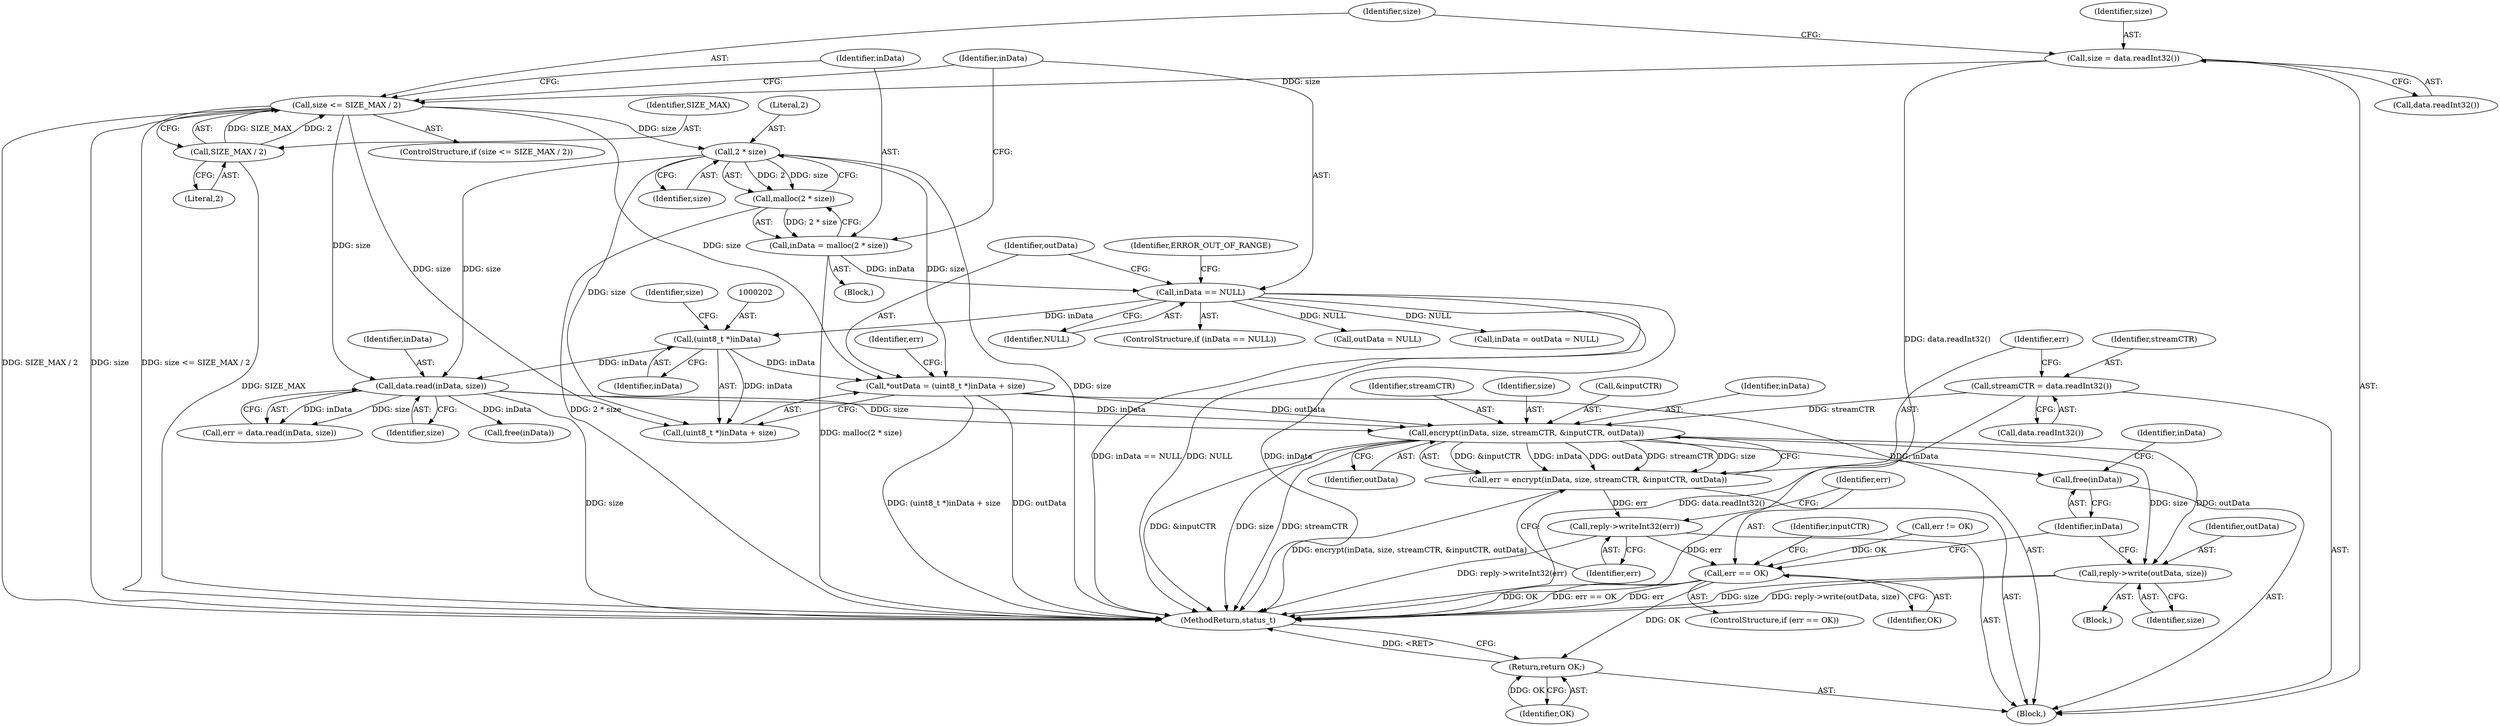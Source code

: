 digraph "0_Android_9667e3eff2d34c3797c3b529370de47b2c1f1bf6@API" {
"1000229" [label="(Call,encrypt(inData, size, streamCTR, &inputCTR, outData))"];
"1000208" [label="(Call,data.read(inData, size))"];
"1000201" [label="(Call,(uint8_t *)inData)"];
"1000189" [label="(Call,inData == NULL)"];
"1000182" [label="(Call,inData = malloc(2 * size))"];
"1000184" [label="(Call,malloc(2 * size))"];
"1000185" [label="(Call,2 * size)"];
"1000176" [label="(Call,size <= SIZE_MAX / 2)"];
"1000172" [label="(Call,size = data.readInt32())"];
"1000178" [label="(Call,SIZE_MAX / 2)"];
"1000223" [label="(Call,streamCTR = data.readInt32())"];
"1000198" [label="(Call,*outData = (uint8_t *)inData + size)"];
"1000227" [label="(Call,err = encrypt(inData, size, streamCTR, &inputCTR, outData))"];
"1000236" [label="(Call,reply->writeInt32(err))"];
"1000239" [label="(Call,err == OK)"];
"1000255" [label="(Return,return OK;)"];
"1000245" [label="(Call,reply->write(outData, size))"];
"1000248" [label="(Call,free(inData))"];
"1000188" [label="(ControlStructure,if (inData == NULL))"];
"1000187" [label="(Identifier,size)"];
"1000206" [label="(Call,err = data.read(inData, size))"];
"1000177" [label="(Identifier,size)"];
"1000210" [label="(Identifier,size)"];
"1000239" [label="(Call,err == OK)"];
"1000212" [label="(Call,err != OK)"];
"1000235" [label="(Identifier,outData)"];
"1000203" [label="(Identifier,inData)"];
"1000248" [label="(Call,free(inData))"];
"1000251" [label="(Identifier,inData)"];
"1000208" [label="(Call,data.read(inData, size))"];
"1000181" [label="(Block,)"];
"1000175" [label="(ControlStructure,if (size <= SIZE_MAX / 2))"];
"1000242" [label="(Block,)"];
"1000244" [label="(Identifier,inputCTR)"];
"1000249" [label="(Identifier,inData)"];
"1000190" [label="(Identifier,inData)"];
"1000237" [label="(Identifier,err)"];
"1000246" [label="(Identifier,outData)"];
"1000233" [label="(Call,&inputCTR)"];
"1000240" [label="(Identifier,err)"];
"1000173" [label="(Identifier,size)"];
"1000228" [label="(Identifier,err)"];
"1000179" [label="(Identifier,SIZE_MAX)"];
"1000230" [label="(Identifier,inData)"];
"1000172" [label="(Call,size = data.readInt32())"];
"1000229" [label="(Call,encrypt(inData, size, streamCTR, &inputCTR, outData))"];
"1000241" [label="(Identifier,OK)"];
"1000189" [label="(Call,inData == NULL)"];
"1000232" [label="(Identifier,streamCTR)"];
"1000227" [label="(Call,err = encrypt(inData, size, streamCTR, &inputCTR, outData))"];
"1000201" [label="(Call,(uint8_t *)inData)"];
"1000182" [label="(Call,inData = malloc(2 * size))"];
"1000207" [label="(Identifier,err)"];
"1000216" [label="(Call,free(inData))"];
"1000183" [label="(Identifier,inData)"];
"1000200" [label="(Call,(uint8_t *)inData + size)"];
"1000194" [label="(Identifier,ERROR_OUT_OF_RANGE)"];
"1000184" [label="(Call,malloc(2 * size))"];
"1000170" [label="(Block,)"];
"1000238" [label="(ControlStructure,if (err == OK))"];
"1000199" [label="(Identifier,outData)"];
"1000256" [label="(Identifier,OK)"];
"1000209" [label="(Identifier,inData)"];
"1000407" [label="(MethodReturn,status_t)"];
"1000245" [label="(Call,reply->write(outData, size))"];
"1000255" [label="(Return,return OK;)"];
"1000176" [label="(Call,size <= SIZE_MAX / 2)"];
"1000204" [label="(Identifier,size)"];
"1000224" [label="(Identifier,streamCTR)"];
"1000231" [label="(Identifier,size)"];
"1000236" [label="(Call,reply->writeInt32(err))"];
"1000174" [label="(Call,data.readInt32())"];
"1000223" [label="(Call,streamCTR = data.readInt32())"];
"1000186" [label="(Literal,2)"];
"1000225" [label="(Call,data.readInt32())"];
"1000252" [label="(Call,outData = NULL)"];
"1000178" [label="(Call,SIZE_MAX / 2)"];
"1000250" [label="(Call,inData = outData = NULL)"];
"1000247" [label="(Identifier,size)"];
"1000180" [label="(Literal,2)"];
"1000185" [label="(Call,2 * size)"];
"1000198" [label="(Call,*outData = (uint8_t *)inData + size)"];
"1000191" [label="(Identifier,NULL)"];
"1000229" -> "1000227"  [label="AST: "];
"1000229" -> "1000235"  [label="CFG: "];
"1000230" -> "1000229"  [label="AST: "];
"1000231" -> "1000229"  [label="AST: "];
"1000232" -> "1000229"  [label="AST: "];
"1000233" -> "1000229"  [label="AST: "];
"1000235" -> "1000229"  [label="AST: "];
"1000227" -> "1000229"  [label="CFG: "];
"1000229" -> "1000407"  [label="DDG: &inputCTR"];
"1000229" -> "1000407"  [label="DDG: size"];
"1000229" -> "1000407"  [label="DDG: streamCTR"];
"1000229" -> "1000227"  [label="DDG: &inputCTR"];
"1000229" -> "1000227"  [label="DDG: inData"];
"1000229" -> "1000227"  [label="DDG: outData"];
"1000229" -> "1000227"  [label="DDG: streamCTR"];
"1000229" -> "1000227"  [label="DDG: size"];
"1000208" -> "1000229"  [label="DDG: inData"];
"1000208" -> "1000229"  [label="DDG: size"];
"1000223" -> "1000229"  [label="DDG: streamCTR"];
"1000198" -> "1000229"  [label="DDG: outData"];
"1000229" -> "1000245"  [label="DDG: outData"];
"1000229" -> "1000245"  [label="DDG: size"];
"1000229" -> "1000248"  [label="DDG: inData"];
"1000208" -> "1000206"  [label="AST: "];
"1000208" -> "1000210"  [label="CFG: "];
"1000209" -> "1000208"  [label="AST: "];
"1000210" -> "1000208"  [label="AST: "];
"1000206" -> "1000208"  [label="CFG: "];
"1000208" -> "1000407"  [label="DDG: size"];
"1000208" -> "1000206"  [label="DDG: inData"];
"1000208" -> "1000206"  [label="DDG: size"];
"1000201" -> "1000208"  [label="DDG: inData"];
"1000185" -> "1000208"  [label="DDG: size"];
"1000176" -> "1000208"  [label="DDG: size"];
"1000208" -> "1000216"  [label="DDG: inData"];
"1000201" -> "1000200"  [label="AST: "];
"1000201" -> "1000203"  [label="CFG: "];
"1000202" -> "1000201"  [label="AST: "];
"1000203" -> "1000201"  [label="AST: "];
"1000204" -> "1000201"  [label="CFG: "];
"1000201" -> "1000198"  [label="DDG: inData"];
"1000201" -> "1000200"  [label="DDG: inData"];
"1000189" -> "1000201"  [label="DDG: inData"];
"1000189" -> "1000188"  [label="AST: "];
"1000189" -> "1000191"  [label="CFG: "];
"1000190" -> "1000189"  [label="AST: "];
"1000191" -> "1000189"  [label="AST: "];
"1000194" -> "1000189"  [label="CFG: "];
"1000199" -> "1000189"  [label="CFG: "];
"1000189" -> "1000407"  [label="DDG: inData"];
"1000189" -> "1000407"  [label="DDG: inData == NULL"];
"1000189" -> "1000407"  [label="DDG: NULL"];
"1000182" -> "1000189"  [label="DDG: inData"];
"1000189" -> "1000250"  [label="DDG: NULL"];
"1000189" -> "1000252"  [label="DDG: NULL"];
"1000182" -> "1000181"  [label="AST: "];
"1000182" -> "1000184"  [label="CFG: "];
"1000183" -> "1000182"  [label="AST: "];
"1000184" -> "1000182"  [label="AST: "];
"1000190" -> "1000182"  [label="CFG: "];
"1000182" -> "1000407"  [label="DDG: malloc(2 * size)"];
"1000184" -> "1000182"  [label="DDG: 2 * size"];
"1000184" -> "1000185"  [label="CFG: "];
"1000185" -> "1000184"  [label="AST: "];
"1000184" -> "1000407"  [label="DDG: 2 * size"];
"1000185" -> "1000184"  [label="DDG: 2"];
"1000185" -> "1000184"  [label="DDG: size"];
"1000185" -> "1000187"  [label="CFG: "];
"1000186" -> "1000185"  [label="AST: "];
"1000187" -> "1000185"  [label="AST: "];
"1000185" -> "1000407"  [label="DDG: size"];
"1000176" -> "1000185"  [label="DDG: size"];
"1000185" -> "1000198"  [label="DDG: size"];
"1000185" -> "1000200"  [label="DDG: size"];
"1000176" -> "1000175"  [label="AST: "];
"1000176" -> "1000178"  [label="CFG: "];
"1000177" -> "1000176"  [label="AST: "];
"1000178" -> "1000176"  [label="AST: "];
"1000183" -> "1000176"  [label="CFG: "];
"1000190" -> "1000176"  [label="CFG: "];
"1000176" -> "1000407"  [label="DDG: SIZE_MAX / 2"];
"1000176" -> "1000407"  [label="DDG: size <= SIZE_MAX / 2"];
"1000176" -> "1000407"  [label="DDG: size"];
"1000172" -> "1000176"  [label="DDG: size"];
"1000178" -> "1000176"  [label="DDG: SIZE_MAX"];
"1000178" -> "1000176"  [label="DDG: 2"];
"1000176" -> "1000198"  [label="DDG: size"];
"1000176" -> "1000200"  [label="DDG: size"];
"1000172" -> "1000170"  [label="AST: "];
"1000172" -> "1000174"  [label="CFG: "];
"1000173" -> "1000172"  [label="AST: "];
"1000174" -> "1000172"  [label="AST: "];
"1000177" -> "1000172"  [label="CFG: "];
"1000172" -> "1000407"  [label="DDG: data.readInt32()"];
"1000178" -> "1000180"  [label="CFG: "];
"1000179" -> "1000178"  [label="AST: "];
"1000180" -> "1000178"  [label="AST: "];
"1000178" -> "1000407"  [label="DDG: SIZE_MAX"];
"1000223" -> "1000170"  [label="AST: "];
"1000223" -> "1000225"  [label="CFG: "];
"1000224" -> "1000223"  [label="AST: "];
"1000225" -> "1000223"  [label="AST: "];
"1000228" -> "1000223"  [label="CFG: "];
"1000223" -> "1000407"  [label="DDG: data.readInt32()"];
"1000198" -> "1000170"  [label="AST: "];
"1000198" -> "1000200"  [label="CFG: "];
"1000199" -> "1000198"  [label="AST: "];
"1000200" -> "1000198"  [label="AST: "];
"1000207" -> "1000198"  [label="CFG: "];
"1000198" -> "1000407"  [label="DDG: (uint8_t *)inData + size"];
"1000198" -> "1000407"  [label="DDG: outData"];
"1000227" -> "1000170"  [label="AST: "];
"1000228" -> "1000227"  [label="AST: "];
"1000237" -> "1000227"  [label="CFG: "];
"1000227" -> "1000407"  [label="DDG: encrypt(inData, size, streamCTR, &inputCTR, outData)"];
"1000227" -> "1000236"  [label="DDG: err"];
"1000236" -> "1000170"  [label="AST: "];
"1000236" -> "1000237"  [label="CFG: "];
"1000237" -> "1000236"  [label="AST: "];
"1000240" -> "1000236"  [label="CFG: "];
"1000236" -> "1000407"  [label="DDG: reply->writeInt32(err)"];
"1000236" -> "1000239"  [label="DDG: err"];
"1000239" -> "1000238"  [label="AST: "];
"1000239" -> "1000241"  [label="CFG: "];
"1000240" -> "1000239"  [label="AST: "];
"1000241" -> "1000239"  [label="AST: "];
"1000244" -> "1000239"  [label="CFG: "];
"1000249" -> "1000239"  [label="CFG: "];
"1000239" -> "1000407"  [label="DDG: err == OK"];
"1000239" -> "1000407"  [label="DDG: err"];
"1000239" -> "1000407"  [label="DDG: OK"];
"1000212" -> "1000239"  [label="DDG: OK"];
"1000239" -> "1000255"  [label="DDG: OK"];
"1000255" -> "1000170"  [label="AST: "];
"1000255" -> "1000256"  [label="CFG: "];
"1000256" -> "1000255"  [label="AST: "];
"1000407" -> "1000255"  [label="CFG: "];
"1000255" -> "1000407"  [label="DDG: <RET>"];
"1000256" -> "1000255"  [label="DDG: OK"];
"1000245" -> "1000242"  [label="AST: "];
"1000245" -> "1000247"  [label="CFG: "];
"1000246" -> "1000245"  [label="AST: "];
"1000247" -> "1000245"  [label="AST: "];
"1000249" -> "1000245"  [label="CFG: "];
"1000245" -> "1000407"  [label="DDG: reply->write(outData, size)"];
"1000245" -> "1000407"  [label="DDG: size"];
"1000248" -> "1000170"  [label="AST: "];
"1000248" -> "1000249"  [label="CFG: "];
"1000249" -> "1000248"  [label="AST: "];
"1000251" -> "1000248"  [label="CFG: "];
}
